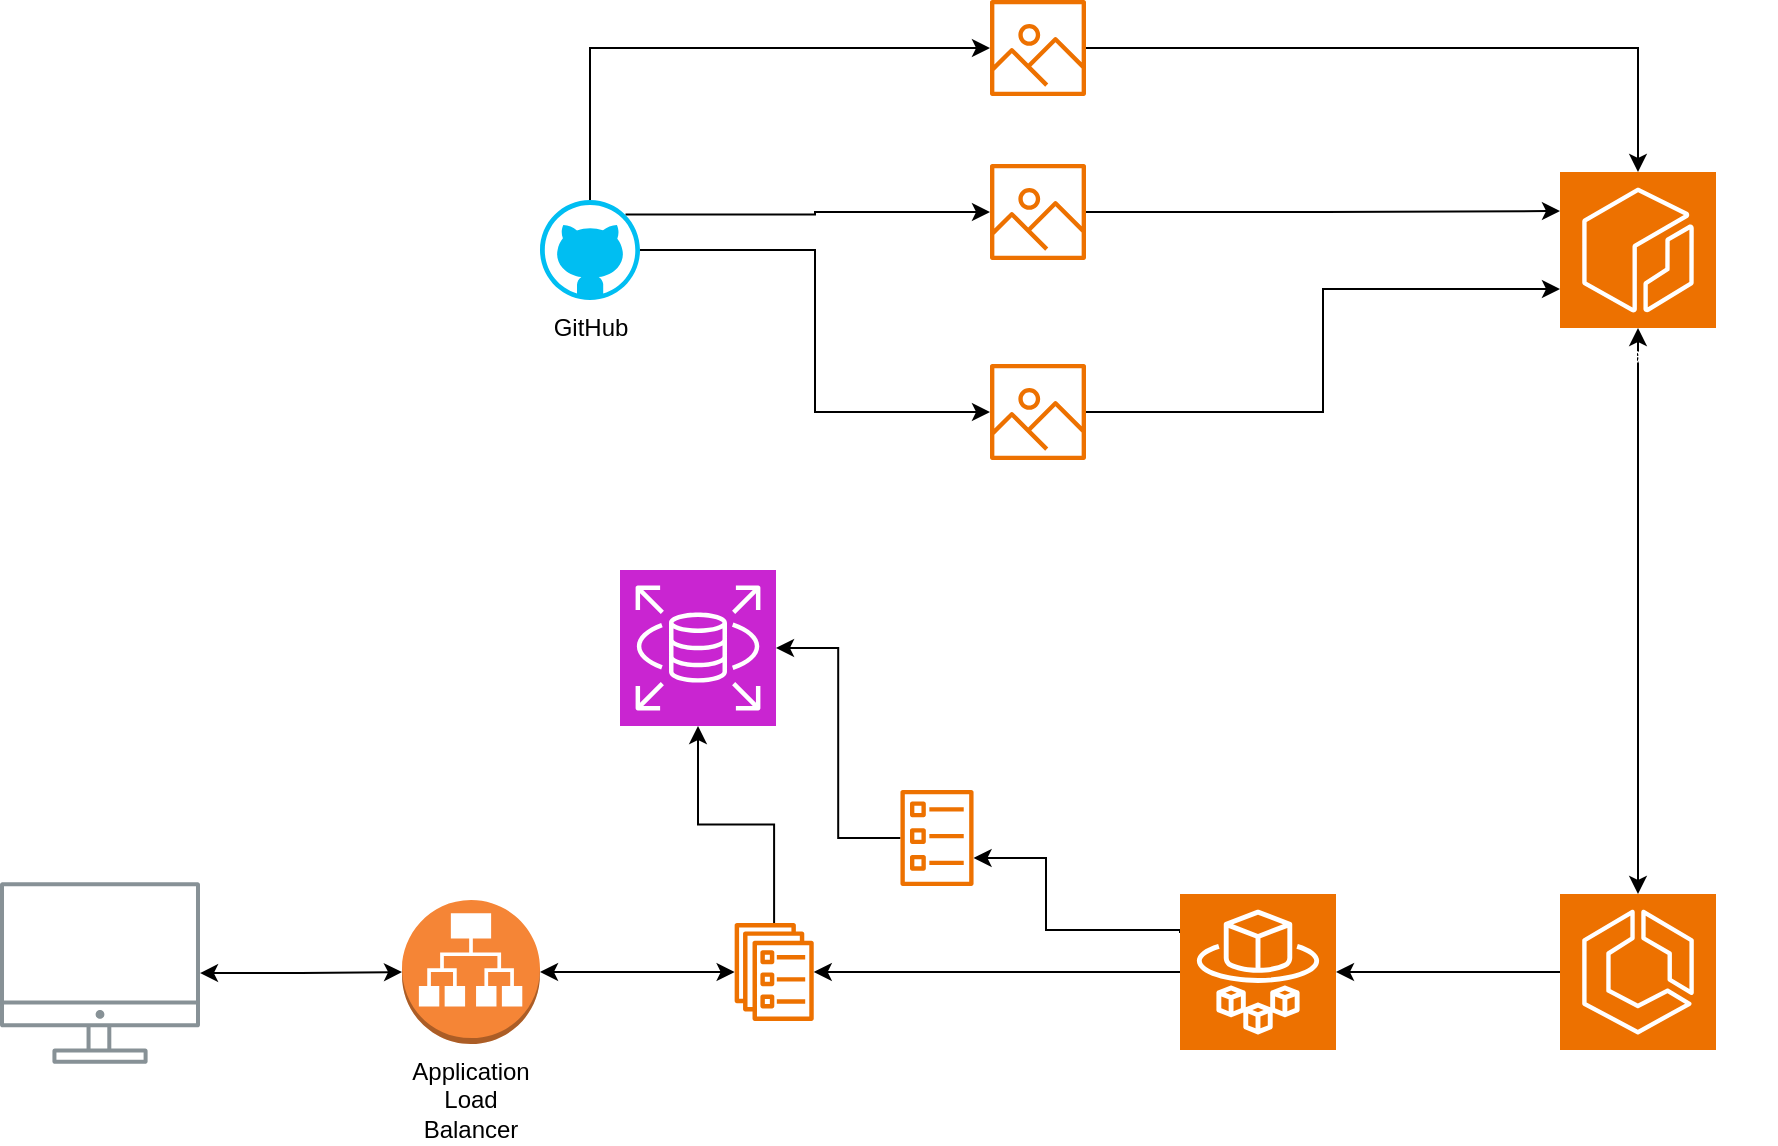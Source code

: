 <mxfile version="23.1.5" type="device">
  <diagram id="Ht1M8jgEwFfnCIfOTk4-" name="Page-1">
    <mxGraphModel dx="1114" dy="766" grid="1" gridSize="10" guides="1" tooltips="1" connect="1" arrows="1" fold="1" page="1" pageScale="1" pageWidth="1169" pageHeight="827" math="0" shadow="0">
      <root>
        <mxCell id="0" />
        <mxCell id="1" parent="0" />
        <mxCell id="3PFf_b0eM-9wb7-2uuyZ-42" style="edgeStyle=orthogonalEdgeStyle;rounded=0;orthogonalLoop=1;jettySize=auto;html=1;entryX=0;entryY=0.5;entryDx=0;entryDy=0;entryPerimeter=0;startArrow=classic;startFill=1;" parent="1" source="UEzPUAAOIrF-is8g5C7q-109" target="3PFf_b0eM-9wb7-2uuyZ-2" edge="1">
          <mxGeometry relative="1" as="geometry" />
        </mxCell>
        <mxCell id="UEzPUAAOIrF-is8g5C7q-109" value="API Endpoints" style="outlineConnect=0;gradientColor=none;fontColor=#FFFFFF;strokeColor=none;fillColor=#879196;dashed=0;verticalLabelPosition=bottom;verticalAlign=top;align=center;html=1;fontSize=12;fontStyle=0;aspect=fixed;shape=mxgraph.aws4.illustration_desktop;pointerEvents=1;labelBackgroundColor=none;" parent="1" vertex="1">
          <mxGeometry x="90" y="481" width="100" height="91" as="geometry" />
        </mxCell>
        <mxCell id="3PFf_b0eM-9wb7-2uuyZ-2" value="Application Load Balancer" style="outlineConnect=0;dashed=0;verticalLabelPosition=bottom;verticalAlign=top;align=center;html=1;shape=mxgraph.aws3.application_load_balancer;fillColor=#F58536;gradientColor=none;whiteSpace=wrap;" parent="1" vertex="1">
          <mxGeometry x="291" y="490" width="69" height="72" as="geometry" />
        </mxCell>
        <mxCell id="3PFf_b0eM-9wb7-2uuyZ-24" style="edgeStyle=orthogonalEdgeStyle;rounded=0;orthogonalLoop=1;jettySize=auto;html=1;entryX=1;entryY=0.5;entryDx=0;entryDy=0;entryPerimeter=0;" parent="1" source="3PFf_b0eM-9wb7-2uuyZ-3" target="3PFf_b0eM-9wb7-2uuyZ-5" edge="1">
          <mxGeometry relative="1" as="geometry" />
        </mxCell>
        <mxCell id="3PFf_b0eM-9wb7-2uuyZ-3" value="Amazon ECS" style="sketch=0;points=[[0,0,0],[0.25,0,0],[0.5,0,0],[0.75,0,0],[1,0,0],[0,1,0],[0.25,1,0],[0.5,1,0],[0.75,1,0],[1,1,0],[0,0.25,0],[0,0.5,0],[0,0.75,0],[1,0.25,0],[1,0.5,0],[1,0.75,0]];outlineConnect=0;fontColor=#FFFFFF;fillColor=#ED7100;strokeColor=#ffffff;dashed=0;verticalLabelPosition=bottom;verticalAlign=top;align=center;html=1;fontSize=12;fontStyle=0;aspect=fixed;shape=mxgraph.aws4.resourceIcon;resIcon=mxgraph.aws4.ecs;" parent="1" vertex="1">
          <mxGeometry x="870" y="487" width="78" height="78" as="geometry" />
        </mxCell>
        <mxCell id="3PFf_b0eM-9wb7-2uuyZ-29" style="edgeStyle=orthogonalEdgeStyle;rounded=0;orthogonalLoop=1;jettySize=auto;html=1;startArrow=classic;startFill=1;" parent="1" source="3PFf_b0eM-9wb7-2uuyZ-4" target="3PFf_b0eM-9wb7-2uuyZ-2" edge="1">
          <mxGeometry relative="1" as="geometry" />
        </mxCell>
        <mxCell id="3PFf_b0eM-9wb7-2uuyZ-40" style="edgeStyle=orthogonalEdgeStyle;rounded=0;orthogonalLoop=1;jettySize=auto;html=1;" parent="1" source="3PFf_b0eM-9wb7-2uuyZ-4" target="3PFf_b0eM-9wb7-2uuyZ-15" edge="1">
          <mxGeometry relative="1" as="geometry" />
        </mxCell>
        <mxCell id="3PFf_b0eM-9wb7-2uuyZ-4" value="Satchecker API service" style="sketch=0;outlineConnect=0;fontColor=#FFFFFF;gradientColor=none;fillColor=#ED7100;strokeColor=none;dashed=0;verticalLabelPosition=bottom;verticalAlign=top;align=left;html=1;fontSize=12;fontStyle=0;aspect=fixed;pointerEvents=1;shape=mxgraph.aws4.ecs_service;labelPosition=right;" parent="1" vertex="1">
          <mxGeometry x="457.19" y="501.5" width="39.81" height="49" as="geometry" />
        </mxCell>
        <mxCell id="3PFf_b0eM-9wb7-2uuyZ-25" style="edgeStyle=orthogonalEdgeStyle;rounded=0;orthogonalLoop=1;jettySize=auto;html=1;exitX=0;exitY=0.25;exitDx=0;exitDy=0;exitPerimeter=0;" parent="1" source="3PFf_b0eM-9wb7-2uuyZ-5" target="3PFf_b0eM-9wb7-2uuyZ-8" edge="1">
          <mxGeometry relative="1" as="geometry">
            <Array as="points">
              <mxPoint x="680" y="505" />
              <mxPoint x="613" y="505" />
              <mxPoint x="613" y="469" />
            </Array>
          </mxGeometry>
        </mxCell>
        <mxCell id="3PFf_b0eM-9wb7-2uuyZ-33" style="edgeStyle=orthogonalEdgeStyle;rounded=0;orthogonalLoop=1;jettySize=auto;html=1;" parent="1" source="3PFf_b0eM-9wb7-2uuyZ-5" target="3PFf_b0eM-9wb7-2uuyZ-4" edge="1">
          <mxGeometry relative="1" as="geometry" />
        </mxCell>
        <mxCell id="3PFf_b0eM-9wb7-2uuyZ-5" value="Amazon Fargate" style="sketch=0;points=[[0,0,0],[0.25,0,0],[0.5,0,0],[0.75,0,0],[1,0,0],[0,1,0],[0.25,1,0],[0.5,1,0],[0.75,1,0],[1,1,0],[0,0.25,0],[0,0.5,0],[0,0.75,0],[1,0.25,0],[1,0.5,0],[1,0.75,0]];outlineConnect=0;fontColor=#FFFFFF;fillColor=#ED7100;strokeColor=#ffffff;dashed=0;verticalLabelPosition=bottom;verticalAlign=top;align=center;html=1;fontSize=12;fontStyle=0;aspect=fixed;shape=mxgraph.aws4.resourceIcon;resIcon=mxgraph.aws4.fargate;" parent="1" vertex="1">
          <mxGeometry x="680" y="487" width="78" height="78" as="geometry" />
        </mxCell>
        <mxCell id="3PFf_b0eM-9wb7-2uuyZ-41" style="edgeStyle=orthogonalEdgeStyle;rounded=0;orthogonalLoop=1;jettySize=auto;html=1;entryX=1;entryY=0.5;entryDx=0;entryDy=0;entryPerimeter=0;" parent="1" source="3PFf_b0eM-9wb7-2uuyZ-8" target="3PFf_b0eM-9wb7-2uuyZ-15" edge="1">
          <mxGeometry relative="1" as="geometry" />
        </mxCell>
        <mxCell id="3PFf_b0eM-9wb7-2uuyZ-8" value="Database update scheduled task" style="sketch=0;outlineConnect=0;fontColor=#FFFFFF;gradientColor=none;fillColor=#ED7100;strokeColor=none;dashed=0;verticalLabelPosition=top;verticalAlign=bottom;align=center;html=1;fontSize=12;fontStyle=0;aspect=fixed;pointerEvents=1;shape=mxgraph.aws4.ecs_task;whiteSpace=wrap;labelPosition=center;" parent="1" vertex="1">
          <mxGeometry x="540" y="435" width="37" height="48" as="geometry" />
        </mxCell>
        <mxCell id="3PFf_b0eM-9wb7-2uuyZ-23" style="edgeStyle=orthogonalEdgeStyle;rounded=0;orthogonalLoop=1;jettySize=auto;html=1;exitX=0.5;exitY=1;exitDx=0;exitDy=0;exitPerimeter=0;startArrow=classic;startFill=1;" parent="1" source="3PFf_b0eM-9wb7-2uuyZ-9" target="3PFf_b0eM-9wb7-2uuyZ-3" edge="1">
          <mxGeometry relative="1" as="geometry" />
        </mxCell>
        <mxCell id="3PFf_b0eM-9wb7-2uuyZ-9" value="Elastic Container Registry" style="sketch=0;points=[[0,0,0],[0.25,0,0],[0.5,0,0],[0.75,0,0],[1,0,0],[0,1,0],[0.25,1,0],[0.5,1,0],[0.75,1,0],[1,1,0],[0,0.25,0],[0,0.5,0],[0,0.75,0],[1,0.25,0],[1,0.5,0],[1,0.75,0]];outlineConnect=0;fontColor=#FFFFFF;fillColor=#ED7100;strokeColor=#ffffff;dashed=0;verticalLabelPosition=bottom;verticalAlign=top;align=center;html=1;fontSize=12;fontStyle=0;aspect=fixed;shape=mxgraph.aws4.resourceIcon;resIcon=mxgraph.aws4.ecr;" parent="1" vertex="1">
          <mxGeometry x="870" y="126" width="78" height="78" as="geometry" />
        </mxCell>
        <mxCell id="3PFf_b0eM-9wb7-2uuyZ-16" style="edgeStyle=orthogonalEdgeStyle;rounded=0;orthogonalLoop=1;jettySize=auto;html=1;exitX=0.855;exitY=0.145;exitDx=0;exitDy=0;exitPerimeter=0;" parent="1" source="3PFf_b0eM-9wb7-2uuyZ-10" target="3PFf_b0eM-9wb7-2uuyZ-13" edge="1">
          <mxGeometry relative="1" as="geometry">
            <mxPoint x="450" y="154" as="sourcePoint" />
          </mxGeometry>
        </mxCell>
        <mxCell id="3PFf_b0eM-9wb7-2uuyZ-18" style="edgeStyle=orthogonalEdgeStyle;rounded=0;orthogonalLoop=1;jettySize=auto;html=1;exitX=0.5;exitY=0;exitDx=0;exitDy=0;exitPerimeter=0;" parent="1" source="3PFf_b0eM-9wb7-2uuyZ-10" target="3PFf_b0eM-9wb7-2uuyZ-11" edge="1">
          <mxGeometry relative="1" as="geometry">
            <Array as="points">
              <mxPoint x="385" y="64" />
            </Array>
          </mxGeometry>
        </mxCell>
        <mxCell id="3PFf_b0eM-9wb7-2uuyZ-10" value="GitHub" style="verticalLabelPosition=bottom;html=1;verticalAlign=top;align=center;strokeColor=none;fillColor=#00BEF2;shape=mxgraph.azure.github_code;pointerEvents=1;" parent="1" vertex="1">
          <mxGeometry x="360" y="140" width="50" height="50" as="geometry" />
        </mxCell>
        <mxCell id="3PFf_b0eM-9wb7-2uuyZ-20" style="edgeStyle=orthogonalEdgeStyle;rounded=0;orthogonalLoop=1;jettySize=auto;html=1;" parent="1" source="3PFf_b0eM-9wb7-2uuyZ-11" target="3PFf_b0eM-9wb7-2uuyZ-9" edge="1">
          <mxGeometry relative="1" as="geometry" />
        </mxCell>
        <mxCell id="3PFf_b0eM-9wb7-2uuyZ-11" value="Update database" style="sketch=0;outlineConnect=0;fontColor=#FFFFFF;gradientColor=none;fillColor=#ED7100;strokeColor=none;dashed=0;verticalLabelPosition=bottom;verticalAlign=top;align=center;html=1;fontSize=12;fontStyle=0;aspect=fixed;pointerEvents=1;shape=mxgraph.aws4.container_registry_image;" parent="1" vertex="1">
          <mxGeometry x="585" y="40" width="48" height="48" as="geometry" />
        </mxCell>
        <mxCell id="3PFf_b0eM-9wb7-2uuyZ-17" style="edgeStyle=orthogonalEdgeStyle;rounded=0;orthogonalLoop=1;jettySize=auto;html=1;entryX=1;entryY=0.5;entryDx=0;entryDy=0;entryPerimeter=0;startArrow=classic;startFill=1;endArrow=none;endFill=0;" parent="1" source="3PFf_b0eM-9wb7-2uuyZ-12" target="3PFf_b0eM-9wb7-2uuyZ-10" edge="1">
          <mxGeometry relative="1" as="geometry" />
        </mxCell>
        <mxCell id="3PFf_b0eM-9wb7-2uuyZ-22" style="edgeStyle=orthogonalEdgeStyle;rounded=0;orthogonalLoop=1;jettySize=auto;html=1;entryX=0;entryY=0.75;entryDx=0;entryDy=0;entryPerimeter=0;" parent="1" source="3PFf_b0eM-9wb7-2uuyZ-12" target="3PFf_b0eM-9wb7-2uuyZ-9" edge="1">
          <mxGeometry relative="1" as="geometry" />
        </mxCell>
        <mxCell id="3PFf_b0eM-9wb7-2uuyZ-12" value="Nginx" style="sketch=0;outlineConnect=0;fontColor=#FFFFFF;gradientColor=none;fillColor=#ED7100;strokeColor=none;dashed=0;verticalLabelPosition=bottom;verticalAlign=top;align=center;html=1;fontSize=12;fontStyle=0;aspect=fixed;pointerEvents=1;shape=mxgraph.aws4.container_registry_image;" parent="1" vertex="1">
          <mxGeometry x="585" y="222" width="48" height="48" as="geometry" />
        </mxCell>
        <mxCell id="3PFf_b0eM-9wb7-2uuyZ-21" style="edgeStyle=orthogonalEdgeStyle;rounded=0;orthogonalLoop=1;jettySize=auto;html=1;entryX=0;entryY=0.25;entryDx=0;entryDy=0;entryPerimeter=0;" parent="1" source="3PFf_b0eM-9wb7-2uuyZ-13" target="3PFf_b0eM-9wb7-2uuyZ-9" edge="1">
          <mxGeometry relative="1" as="geometry" />
        </mxCell>
        <mxCell id="3PFf_b0eM-9wb7-2uuyZ-13" value="SatChecker API" style="sketch=0;outlineConnect=0;fontColor=#FFFFFF;gradientColor=none;fillColor=#ED7100;strokeColor=none;dashed=0;verticalLabelPosition=bottom;verticalAlign=top;align=center;html=1;fontSize=12;fontStyle=0;aspect=fixed;pointerEvents=1;shape=mxgraph.aws4.container_registry_image;" parent="1" vertex="1">
          <mxGeometry x="585" y="122" width="48" height="48" as="geometry" />
        </mxCell>
        <mxCell id="3PFf_b0eM-9wb7-2uuyZ-15" value="Amazon RDS - PostgreSQL" style="sketch=0;points=[[0,0,0],[0.25,0,0],[0.5,0,0],[0.75,0,0],[1,0,0],[0,1,0],[0.25,1,0],[0.5,1,0],[0.75,1,0],[1,1,0],[0,0.25,0],[0,0.5,0],[0,0.75,0],[1,0.25,0],[1,0.5,0],[1,0.75,0]];outlineConnect=0;fontColor=#FFFFFF;fillColor=#C925D1;strokeColor=#ffffff;dashed=0;verticalLabelPosition=top;verticalAlign=bottom;align=center;html=1;fontSize=12;fontStyle=0;aspect=fixed;shape=mxgraph.aws4.resourceIcon;resIcon=mxgraph.aws4.rds;labelPosition=center;" parent="1" vertex="1">
          <mxGeometry x="400" y="325" width="78" height="78" as="geometry" />
        </mxCell>
      </root>
    </mxGraphModel>
  </diagram>
</mxfile>
